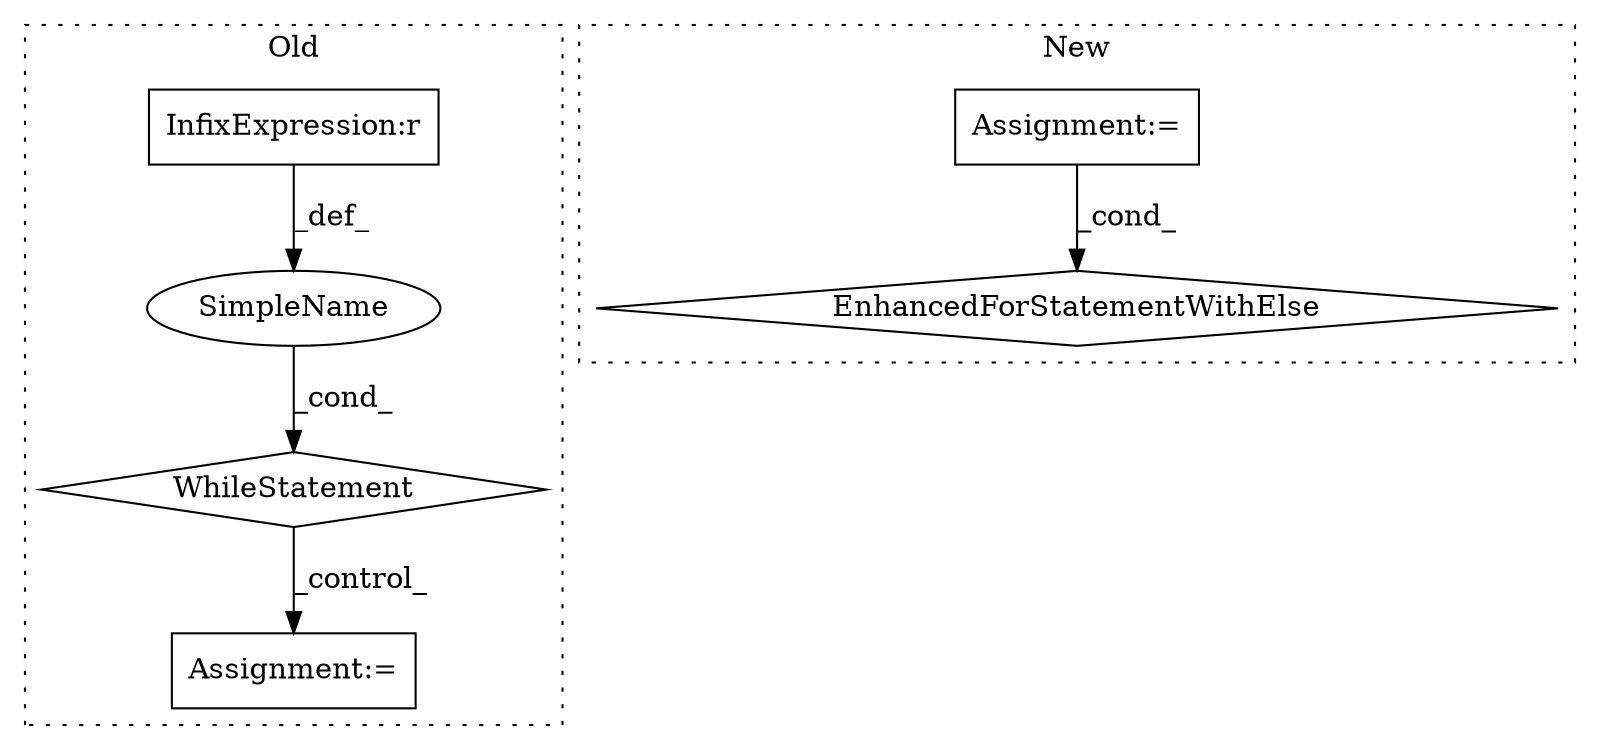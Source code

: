 digraph G {
subgraph cluster0 {
1 [label="WhileStatement" a="61" s="27231,27305" l="7,2" shape="diamond"];
4 [label="InfixExpression:r" a="27" s="27290" l="3" shape="box"];
5 [label="SimpleName" a="42" s="" l="" shape="ellipse"];
6 [label="Assignment:=" a="7" s="28165" l="2" shape="box"];
label = "Old";
style="dotted";
}
subgraph cluster1 {
2 [label="EnhancedForStatementWithElse" a="115" s="27235,27319" l="57,954" shape="diamond"];
3 [label="Assignment:=" a="7" s="27235,27319" l="57,954" shape="box"];
label = "New";
style="dotted";
}
1 -> 6 [label="_control_"];
3 -> 2 [label="_cond_"];
4 -> 5 [label="_def_"];
5 -> 1 [label="_cond_"];
}